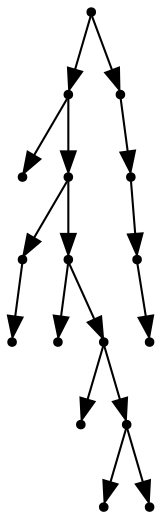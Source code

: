 digraph {
  16 [shape=point];
  11 [shape=point];
  0 [shape=point];
  10 [shape=point];
  2 [shape=point];
  1 [shape=point];
  9 [shape=point];
  3 [shape=point];
  8 [shape=point];
  4 [shape=point];
  7 [shape=point];
  5 [shape=point];
  6 [shape=point];
  15 [shape=point];
  14 [shape=point];
  13 [shape=point];
  12 [shape=point];
16 -> 11;
11 -> 0;
11 -> 10;
10 -> 2;
2 -> 1;
10 -> 9;
9 -> 3;
9 -> 8;
8 -> 4;
8 -> 7;
7 -> 5;
7 -> 6;
16 -> 15;
15 -> 14;
14 -> 13;
13 -> 12;
}
